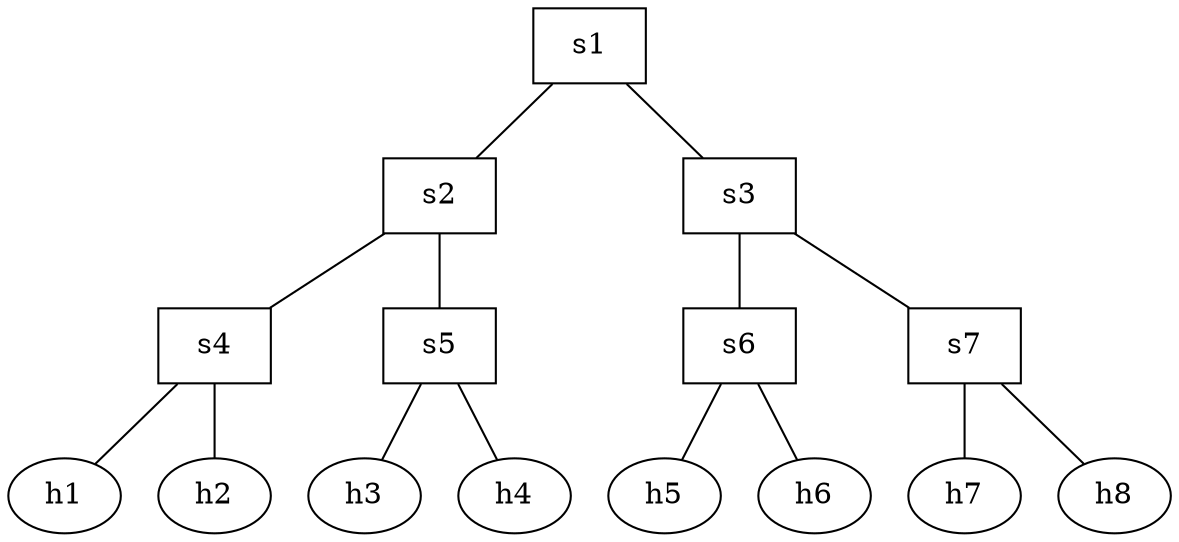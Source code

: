 // topo overview
digraph {
	h1 [label=h1]
	h2 [label=h2]
	h3 [label=h3]
	h4 [label=h4]
	h5 [label=h5]
	h6 [label=h6]
	h7 [label=h7]
	h8 [label=h8]
	s1 [label=s1 shape=box]
	s2 [label=s2 shape=box]
	s3 [label=s3 shape=box]
	s4 [label=s4 shape=box]
	s5 [label=s5 shape=box]
	s6 [label=s6 shape=box]
	s7 [label=s7 shape=box]
		s1 -> s2 [dir=none]
		s1 -> s3 [dir=none]
		s2 -> s4 [dir=none]
		s2 -> s5 [dir=none]
		s3 -> s6 [dir=none]
		s3 -> s7 [dir=none]
		s4 -> h1 [dir=none]
		s4 -> h2 [dir=none]
		s5 -> h3 [dir=none]
		s5 -> h4 [dir=none]
		s6 -> h5 [dir=none]
		s6 -> h6 [dir=none]
		s7 -> h7 [dir=none]
		s7 -> h8 [dir=none]
}
